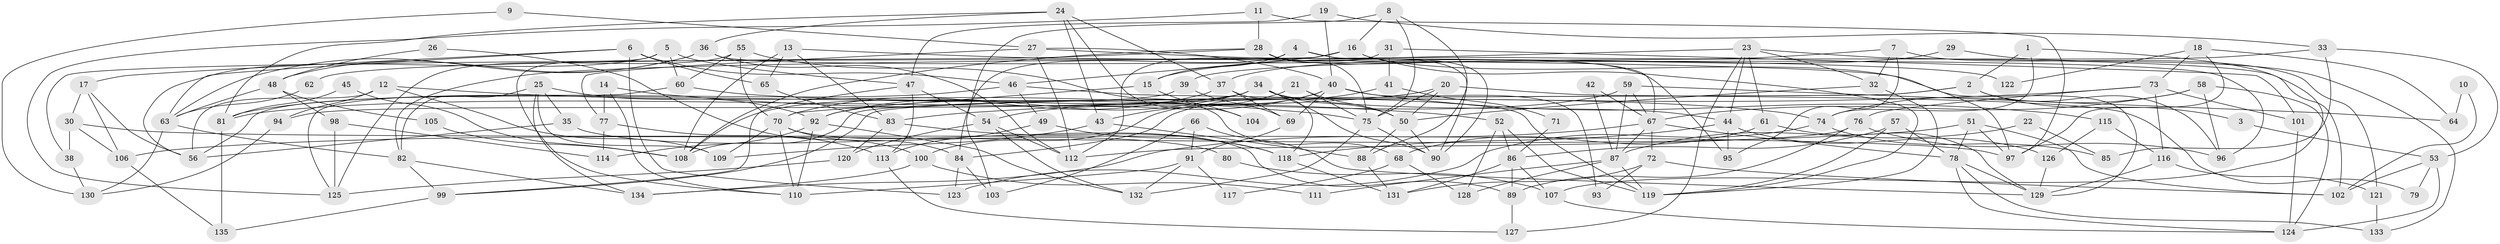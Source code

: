// Generated by graph-tools (version 1.1) at 2025/49/03/09/25 04:49:33]
// undirected, 135 vertices, 270 edges
graph export_dot {
graph [start="1"]
  node [color=gray90,style=filled];
  1;
  2;
  3;
  4;
  5;
  6;
  7;
  8;
  9;
  10;
  11;
  12;
  13;
  14;
  15;
  16;
  17;
  18;
  19;
  20;
  21;
  22;
  23;
  24;
  25;
  26;
  27;
  28;
  29;
  30;
  31;
  32;
  33;
  34;
  35;
  36;
  37;
  38;
  39;
  40;
  41;
  42;
  43;
  44;
  45;
  46;
  47;
  48;
  49;
  50;
  51;
  52;
  53;
  54;
  55;
  56;
  57;
  58;
  59;
  60;
  61;
  62;
  63;
  64;
  65;
  66;
  67;
  68;
  69;
  70;
  71;
  72;
  73;
  74;
  75;
  76;
  77;
  78;
  79;
  80;
  81;
  82;
  83;
  84;
  85;
  86;
  87;
  88;
  89;
  90;
  91;
  92;
  93;
  94;
  95;
  96;
  97;
  98;
  99;
  100;
  101;
  102;
  103;
  104;
  105;
  106;
  107;
  108;
  109;
  110;
  111;
  112;
  113;
  114;
  115;
  116;
  117;
  118;
  119;
  120;
  121;
  122;
  123;
  124;
  125;
  126;
  127;
  128;
  129;
  130;
  131;
  132;
  133;
  134;
  135;
  1 -- 74;
  1 -- 2;
  1 -- 107;
  2 -- 99;
  2 -- 96;
  2 -- 3;
  2 -- 108;
  3 -- 53;
  4 -- 15;
  4 -- 67;
  4 -- 84;
  4 -- 90;
  5 -- 110;
  5 -- 56;
  5 -- 47;
  5 -- 60;
  6 -- 65;
  6 -- 46;
  6 -- 17;
  6 -- 63;
  6 -- 123;
  7 -- 32;
  7 -- 95;
  7 -- 15;
  7 -- 121;
  8 -- 75;
  8 -- 16;
  8 -- 88;
  8 -- 103;
  9 -- 27;
  9 -- 130;
  10 -- 64;
  10 -- 102;
  11 -- 28;
  11 -- 97;
  11 -- 125;
  12 -- 75;
  12 -- 109;
  12 -- 56;
  12 -- 94;
  13 -- 83;
  13 -- 108;
  13 -- 65;
  13 -- 129;
  14 -- 77;
  14 -- 52;
  14 -- 110;
  15 -- 70;
  15 -- 104;
  16 -- 46;
  16 -- 119;
  16 -- 38;
  16 -- 97;
  17 -- 30;
  17 -- 56;
  17 -- 106;
  18 -- 73;
  18 -- 97;
  18 -- 64;
  18 -- 122;
  19 -- 47;
  19 -- 33;
  19 -- 40;
  20 -- 81;
  20 -- 50;
  20 -- 75;
  20 -- 79;
  21 -- 50;
  21 -- 75;
  21 -- 43;
  22 -- 85;
  22 -- 87;
  23 -- 32;
  23 -- 44;
  23 -- 61;
  23 -- 82;
  23 -- 102;
  23 -- 127;
  24 -- 36;
  24 -- 43;
  24 -- 37;
  24 -- 81;
  24 -- 104;
  25 -- 109;
  25 -- 92;
  25 -- 35;
  25 -- 82;
  25 -- 134;
  26 -- 100;
  26 -- 48;
  27 -- 77;
  27 -- 112;
  27 -- 40;
  27 -- 122;
  28 -- 75;
  28 -- 108;
  28 -- 62;
  28 -- 90;
  28 -- 95;
  29 -- 133;
  29 -- 37;
  30 -- 38;
  30 -- 97;
  30 -- 106;
  31 -- 112;
  31 -- 101;
  31 -- 41;
  32 -- 50;
  32 -- 119;
  33 -- 53;
  33 -- 39;
  33 -- 85;
  34 -- 92;
  34 -- 90;
  34 -- 44;
  34 -- 50;
  34 -- 94;
  34 -- 108;
  35 -- 56;
  35 -- 80;
  36 -- 63;
  36 -- 96;
  36 -- 48;
  36 -- 112;
  37 -- 70;
  37 -- 69;
  37 -- 118;
  38 -- 130;
  39 -- 56;
  39 -- 69;
  40 -- 54;
  40 -- 69;
  40 -- 93;
  40 -- 100;
  40 -- 115;
  41 -- 84;
  41 -- 71;
  42 -- 87;
  42 -- 67;
  43 -- 88;
  43 -- 109;
  44 -- 118;
  44 -- 95;
  44 -- 126;
  45 -- 81;
  45 -- 108;
  46 -- 81;
  46 -- 119;
  46 -- 49;
  47 -- 54;
  47 -- 99;
  47 -- 113;
  48 -- 63;
  48 -- 98;
  48 -- 105;
  49 -- 113;
  49 -- 118;
  50 -- 90;
  50 -- 88;
  51 -- 106;
  51 -- 78;
  51 -- 97;
  51 -- 102;
  52 -- 119;
  52 -- 86;
  52 -- 128;
  53 -- 124;
  53 -- 102;
  53 -- 79;
  54 -- 132;
  54 -- 112;
  54 -- 120;
  55 -- 68;
  55 -- 125;
  55 -- 60;
  55 -- 70;
  57 -- 78;
  57 -- 86;
  57 -- 119;
  58 -- 74;
  58 -- 67;
  58 -- 96;
  58 -- 124;
  59 -- 67;
  59 -- 92;
  59 -- 64;
  59 -- 87;
  60 -- 74;
  60 -- 125;
  61 -- 129;
  61 -- 68;
  62 -- 63;
  63 -- 82;
  63 -- 130;
  65 -- 83;
  66 -- 103;
  66 -- 129;
  66 -- 91;
  67 -- 72;
  67 -- 134;
  67 -- 78;
  67 -- 87;
  68 -- 128;
  68 -- 117;
  69 -- 91;
  70 -- 110;
  70 -- 84;
  70 -- 89;
  70 -- 109;
  71 -- 86;
  72 -- 102;
  72 -- 131;
  72 -- 93;
  73 -- 83;
  73 -- 76;
  73 -- 101;
  73 -- 116;
  74 -- 123;
  74 -- 85;
  75 -- 90;
  75 -- 132;
  76 -- 112;
  76 -- 89;
  76 -- 96;
  77 -- 114;
  77 -- 113;
  78 -- 129;
  78 -- 124;
  78 -- 133;
  80 -- 107;
  81 -- 135;
  82 -- 99;
  82 -- 134;
  83 -- 118;
  83 -- 120;
  84 -- 103;
  84 -- 123;
  86 -- 131;
  86 -- 107;
  86 -- 89;
  87 -- 111;
  87 -- 119;
  87 -- 128;
  88 -- 131;
  89 -- 127;
  91 -- 110;
  91 -- 117;
  91 -- 132;
  92 -- 110;
  92 -- 132;
  92 -- 114;
  94 -- 130;
  98 -- 125;
  98 -- 114;
  99 -- 135;
  100 -- 134;
  100 -- 111;
  101 -- 124;
  105 -- 108;
  106 -- 135;
  107 -- 124;
  113 -- 127;
  115 -- 116;
  115 -- 126;
  116 -- 129;
  116 -- 121;
  118 -- 131;
  120 -- 125;
  121 -- 133;
  126 -- 129;
}
